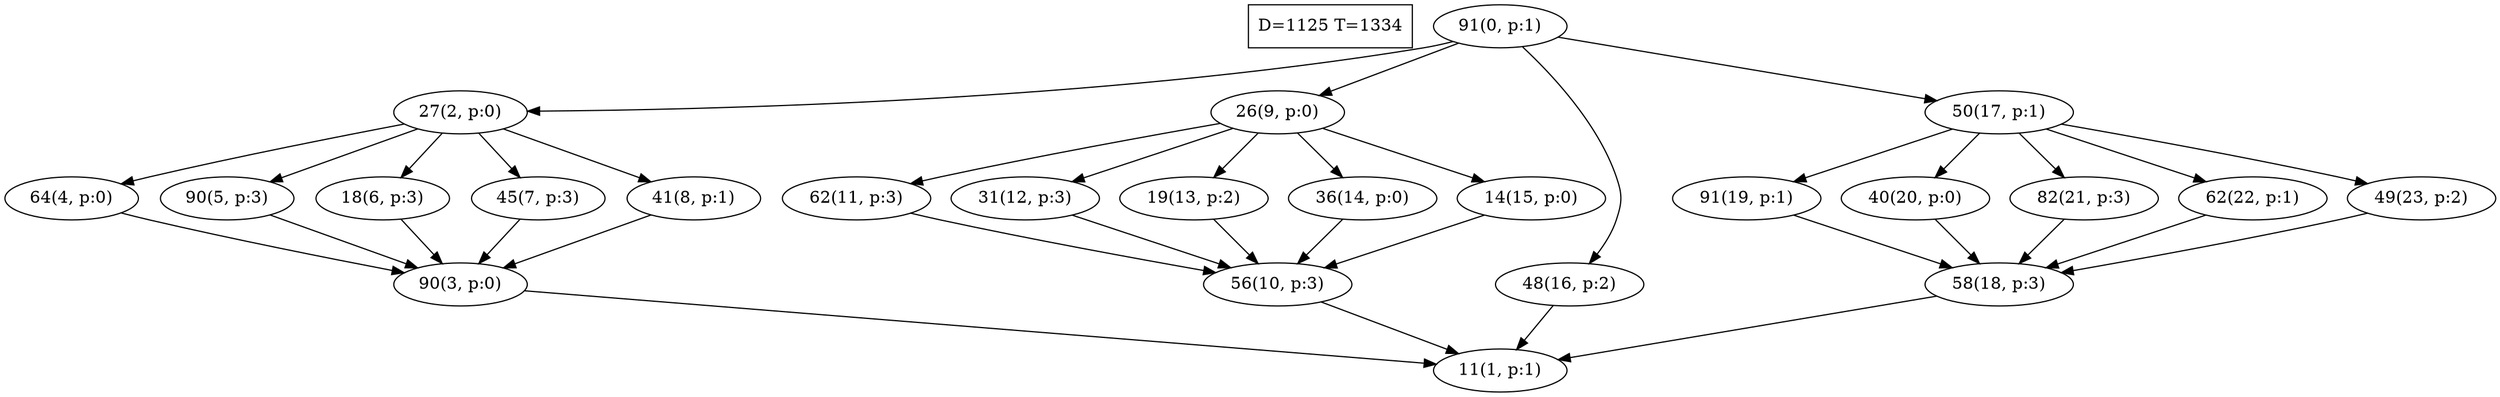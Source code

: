 digraph Task {
i [shape=box, label="D=1125 T=1334"]; 
0 [label="91(0, p:1)"];
1 [label="11(1, p:1)"];
2 [label="27(2, p:0)"];
3 [label="90(3, p:0)"];
4 [label="64(4, p:0)"];
5 [label="90(5, p:3)"];
6 [label="18(6, p:3)"];
7 [label="45(7, p:3)"];
8 [label="41(8, p:1)"];
9 [label="26(9, p:0)"];
10 [label="56(10, p:3)"];
11 [label="62(11, p:3)"];
12 [label="31(12, p:3)"];
13 [label="19(13, p:2)"];
14 [label="36(14, p:0)"];
15 [label="14(15, p:0)"];
16 [label="48(16, p:2)"];
17 [label="50(17, p:1)"];
18 [label="58(18, p:3)"];
19 [label="91(19, p:1)"];
20 [label="40(20, p:0)"];
21 [label="82(21, p:3)"];
22 [label="62(22, p:1)"];
23 [label="49(23, p:2)"];
0 -> 2;
0 -> 9;
0 -> 16;
0 -> 17;
2 -> 4;
2 -> 5;
2 -> 6;
2 -> 7;
2 -> 8;
3 -> 1;
4 -> 3;
5 -> 3;
6 -> 3;
7 -> 3;
8 -> 3;
9 -> 11;
9 -> 12;
9 -> 13;
9 -> 14;
9 -> 15;
10 -> 1;
11 -> 10;
12 -> 10;
13 -> 10;
14 -> 10;
15 -> 10;
16 -> 1;
17 -> 19;
17 -> 20;
17 -> 21;
17 -> 22;
17 -> 23;
18 -> 1;
19 -> 18;
20 -> 18;
21 -> 18;
22 -> 18;
23 -> 18;
}
